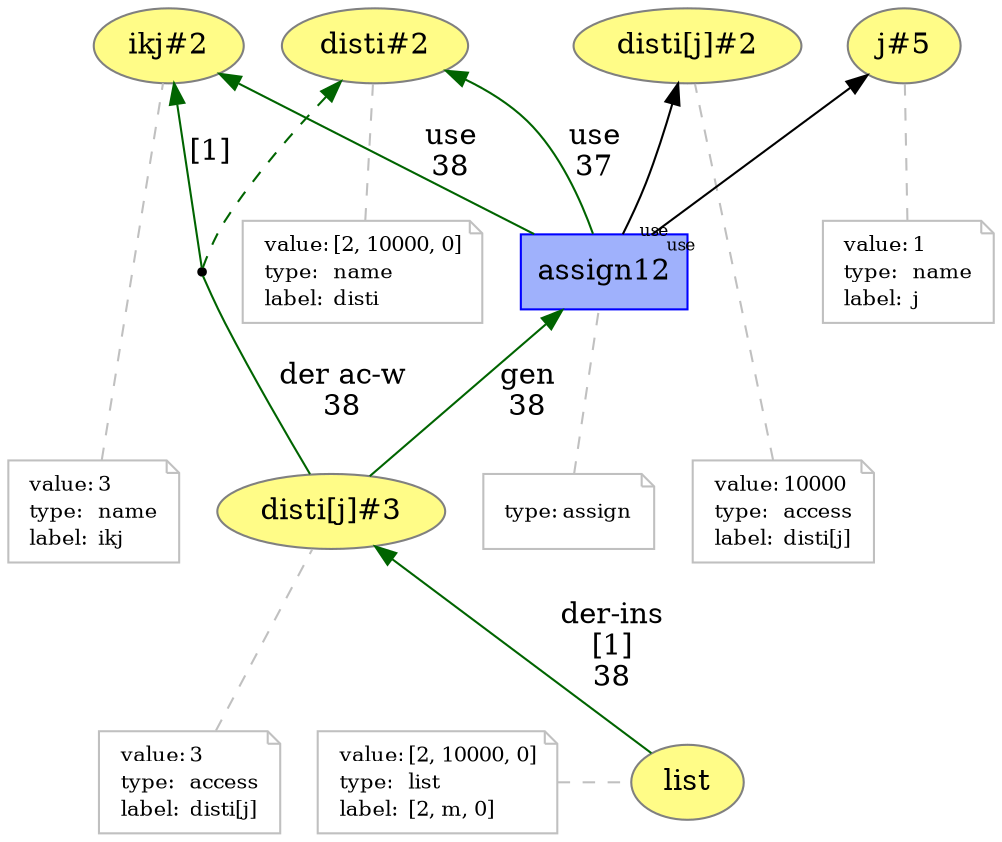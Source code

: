 digraph "PROV" { size="16,12"; rankdir="BT";
"http://example.org/list" [fillcolor="#FFFC87",color="#808080",style="filled",label="list",URL="http://example.org/list"]
"-attrs0" [color="gray",shape="note",fontsize="10",fontcolor="black",label=<<TABLE cellpadding="0" border="0">
	<TR>
	    <TD align="left">value:</TD>
	    <TD align="left">[2, 10000, 0]</TD>
	</TR>
	<TR>
	    <TD align="left">type:</TD>
	    <TD align="left">list</TD>
	</TR>
	<TR>
	    <TD align="left">label:</TD>
	    <TD align="left">[2, m, 0]</TD>
	</TR>
</TABLE>>]
"-attrs0" -> "http://example.org/list" [color="gray",style="dashed",arrowhead="none"]
"http://example.org/disti#2" [fillcolor="#FFFC87",color="#808080",style="filled",label="disti#2",URL="http://example.org/disti#2"]
"-attrs1" [color="gray",shape="note",fontsize="10",fontcolor="black",label=<<TABLE cellpadding="0" border="0">
	<TR>
	    <TD align="left">value:</TD>
	    <TD align="left">[2, 10000, 0]</TD>
	</TR>
	<TR>
	    <TD align="left">type:</TD>
	    <TD align="left">name</TD>
	</TR>
	<TR>
	    <TD align="left">label:</TD>
	    <TD align="left">disti</TD>
	</TR>
</TABLE>>]
"-attrs1" -> "http://example.org/disti#2" [color="gray",style="dashed",arrowhead="none"]
"http://example.org/j#5" [fillcolor="#FFFC87",color="#808080",style="filled",label="j#5",URL="http://example.org/j#5"]
"-attrs2" [color="gray",shape="note",fontsize="10",fontcolor="black",label=<<TABLE cellpadding="0" border="0">
	<TR>
	    <TD align="left">value:</TD>
	    <TD align="left">1</TD>
	</TR>
	<TR>
	    <TD align="left">type:</TD>
	    <TD align="left">name</TD>
	</TR>
	<TR>
	    <TD align="left">label:</TD>
	    <TD align="left">j</TD>
	</TR>
</TABLE>>]
"-attrs2" -> "http://example.org/j#5" [color="gray",style="dashed",arrowhead="none"]
"http://example.org/ikj#2" [fillcolor="#FFFC87",color="#808080",style="filled",label="ikj#2",URL="http://example.org/ikj#2"]
"-attrs3" [color="gray",shape="note",fontsize="10",fontcolor="black",label=<<TABLE cellpadding="0" border="0">
	<TR>
	    <TD align="left">value:</TD>
	    <TD align="left">3</TD>
	</TR>
	<TR>
	    <TD align="left">type:</TD>
	    <TD align="left">name</TD>
	</TR>
	<TR>
	    <TD align="left">label:</TD>
	    <TD align="left">ikj</TD>
	</TR>
</TABLE>>]
"-attrs3" -> "http://example.org/ikj#2" [color="gray",style="dashed",arrowhead="none"]
"http://example.org/disti\[j\]#2" [fillcolor="#FFFC87",color="#808080",style="filled",label="disti\[j\]#2",URL="http://example.org/disti\[j\]#2"]
"-attrs4" [color="gray",shape="note",fontsize="10",fontcolor="black",label=<<TABLE cellpadding="0" border="0">
	<TR>
	    <TD align="left">value:</TD>
	    <TD align="left">10000</TD>
	</TR>
	<TR>
	    <TD align="left">type:</TD>
	    <TD align="left">access</TD>
	</TR>
	<TR>
	    <TD align="left">label:</TD>
	    <TD align="left">disti[j]</TD>
	</TR>
</TABLE>>]
"-attrs4" -> "http://example.org/disti\[j\]#2" [color="gray",style="dashed",arrowhead="none"]
"http://example.org/disti\[j\]#3" [fillcolor="#FFFC87",color="#808080",style="filled",label="disti\[j\]#3",URL="http://example.org/disti\[j\]#3"]
"-attrs5" [color="gray",shape="note",fontsize="10",fontcolor="black",label=<<TABLE cellpadding="0" border="0">
	<TR>
	    <TD align="left">value:</TD>
	    <TD align="left">3</TD>
	</TR>
	<TR>
	    <TD align="left">type:</TD>
	    <TD align="left">access</TD>
	</TR>
	<TR>
	    <TD align="left">label:</TD>
	    <TD align="left">disti[j]</TD>
	</TR>
</TABLE>>]
"-attrs5" -> "http://example.org/disti\[j\]#3" [color="gray",style="dashed",arrowhead="none"]
"http://example.org/assign12" [fillcolor="#9FB1FC",color="#0000FF",shape="polygon",sides="4",style="filled",label="assign12",URL="http://example.org/assign12"]
"-attrs6" [color="gray",shape="note",fontsize="10",fontcolor="black",label=<<TABLE cellpadding="0" border="0">
	<TR>
	    <TD align="left">type:</TD>
	    <TD align="left">assign</TD>
	</TR>
</TABLE>>]
"-attrs6" -> "http://example.org/assign12" [color="gray",style="dashed",arrowhead="none"]
"bn0" [shape="point",label=""]
"http://example.org/disti\[j\]#3" -> "bn0" [labelfontsize="8",labeldistance="1.5",color="darkgreen",labelangle="60.0",rotation="20",label="der ac-w
38",arrowhead="none"]
"bn0" -> "http://example.org/disti#2" [color="darkgreen",style="dashed"]
"bn0" -> "http://example.org/ikj#2" [labelfontsize="8",labeldistance="1.5",color="darkgreen",labelangle="60.0",rotation="20",label="[1]"]
"http://example.org/assign12" -> "http://example.org/j#5" [labelfontsize="8",labeldistance="1.5",labelangle="60.0",rotation="20",taillabel="use"]
"http://example.org/assign12" -> "http://example.org/disti#2" [labelfontsize="8",labeldistance="1.5",color="darkgreen",labelangle="60.0",rotation="20",label="use
37"]
"http://example.org/list" -> "http://example.org/disti\[j\]#3" [labelfontsize="8",labeldistance="1.5",color="darkgreen",labelangle="60.0",rotation="20",label="der-ins
[1]
38"]
"http://example.org/assign12" -> "http://example.org/disti\[j\]#2" [labelfontsize="8",labeldistance="1.5",labelangle="60.0",rotation="20",taillabel="use"]

{rank=same "http://example.org/list" "-attrs0"}
{rank=same "http://example.org/disti\[j\]#3" "-attrs3" "-attrs4"}
     
"http://example.org/assign12" -> "http://example.org/ikj#2" [labelfontsize="8",labeldistance="1.5",color="darkgreen",labelangle="60.0",rotation="20",label="use
38"]
"http://example.org/disti\[j\]#3" -> "http://example.org/assign12" [labelfontsize="8",labeldistance="1.5",color="darkgreen",labelangle="60.0",rotation="20",label="gen
38"]
}